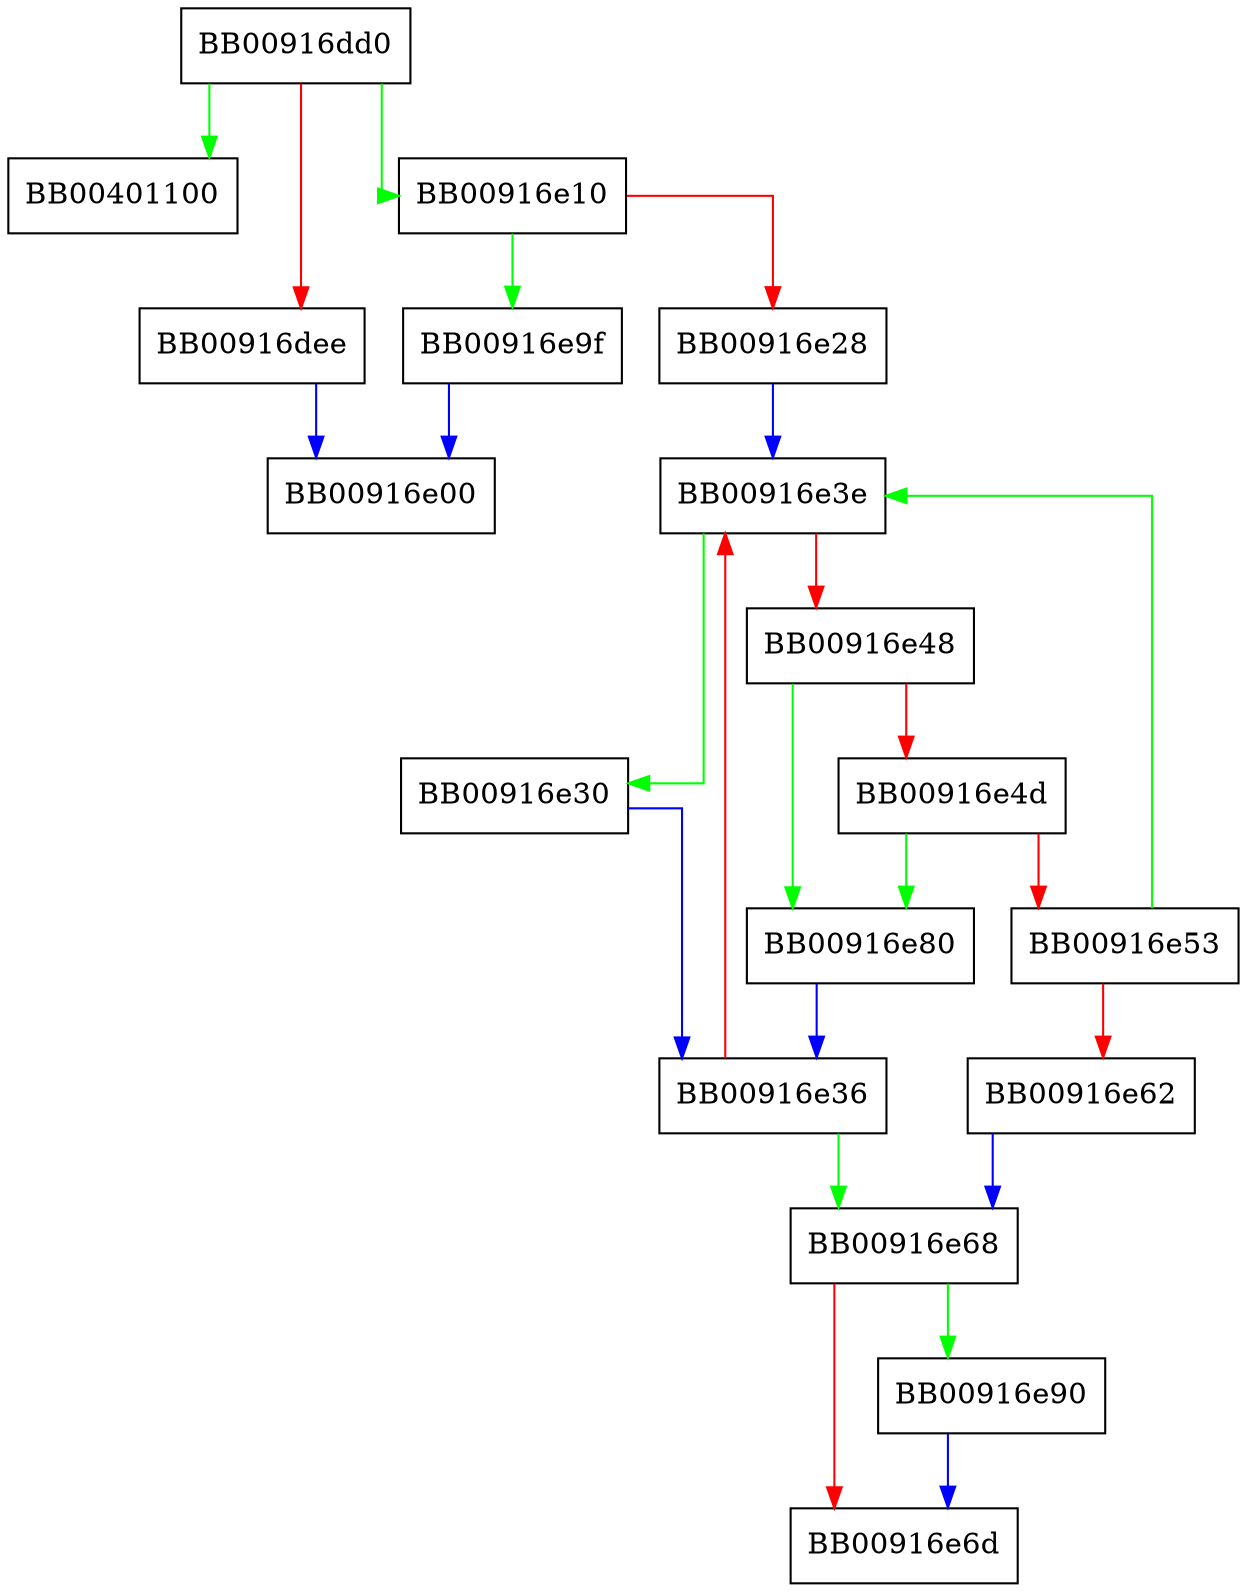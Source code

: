 digraph argz_create_sep {
  node [shape="box"];
  graph [splines=ortho];
  BB00916dd0 -> BB00401100 [color="green"];
  BB00916dd0 -> BB00916e10 [color="green"];
  BB00916dd0 -> BB00916dee [color="red"];
  BB00916dee -> BB00916e00 [color="blue"];
  BB00916e10 -> BB00916e9f [color="green"];
  BB00916e10 -> BB00916e28 [color="red"];
  BB00916e28 -> BB00916e3e [color="blue"];
  BB00916e30 -> BB00916e36 [color="blue"];
  BB00916e36 -> BB00916e68 [color="green"];
  BB00916e36 -> BB00916e3e [color="red"];
  BB00916e3e -> BB00916e30 [color="green"];
  BB00916e3e -> BB00916e48 [color="red"];
  BB00916e48 -> BB00916e80 [color="green"];
  BB00916e48 -> BB00916e4d [color="red"];
  BB00916e4d -> BB00916e80 [color="green"];
  BB00916e4d -> BB00916e53 [color="red"];
  BB00916e53 -> BB00916e3e [color="green"];
  BB00916e53 -> BB00916e62 [color="red"];
  BB00916e62 -> BB00916e68 [color="blue"];
  BB00916e68 -> BB00916e90 [color="green"];
  BB00916e68 -> BB00916e6d [color="red"];
  BB00916e80 -> BB00916e36 [color="blue"];
  BB00916e90 -> BB00916e6d [color="blue"];
  BB00916e9f -> BB00916e00 [color="blue"];
}